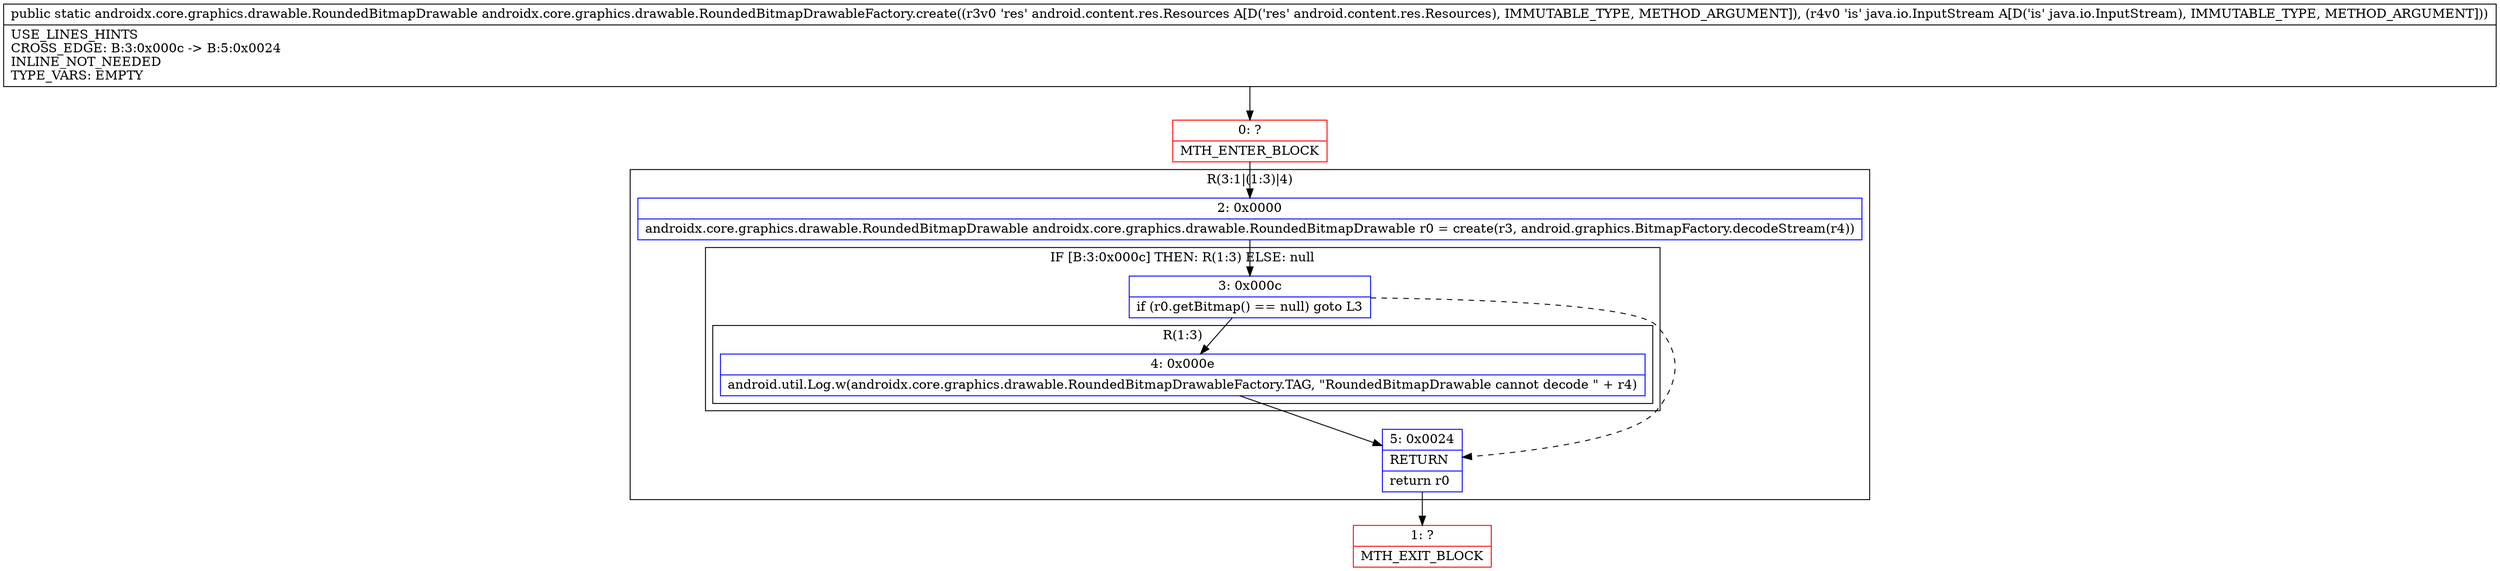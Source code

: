 digraph "CFG forandroidx.core.graphics.drawable.RoundedBitmapDrawableFactory.create(Landroid\/content\/res\/Resources;Ljava\/io\/InputStream;)Landroidx\/core\/graphics\/drawable\/RoundedBitmapDrawable;" {
subgraph cluster_Region_2076583628 {
label = "R(3:1|(1:3)|4)";
node [shape=record,color=blue];
Node_2 [shape=record,label="{2\:\ 0x0000|androidx.core.graphics.drawable.RoundedBitmapDrawable androidx.core.graphics.drawable.RoundedBitmapDrawable r0 = create(r3, android.graphics.BitmapFactory.decodeStream(r4))\l}"];
subgraph cluster_IfRegion_2091592053 {
label = "IF [B:3:0x000c] THEN: R(1:3) ELSE: null";
node [shape=record,color=blue];
Node_3 [shape=record,label="{3\:\ 0x000c|if (r0.getBitmap() == null) goto L3\l}"];
subgraph cluster_Region_64591125 {
label = "R(1:3)";
node [shape=record,color=blue];
Node_4 [shape=record,label="{4\:\ 0x000e|android.util.Log.w(androidx.core.graphics.drawable.RoundedBitmapDrawableFactory.TAG, \"RoundedBitmapDrawable cannot decode \" + r4)\l}"];
}
}
Node_5 [shape=record,label="{5\:\ 0x0024|RETURN\l|return r0\l}"];
}
Node_0 [shape=record,color=red,label="{0\:\ ?|MTH_ENTER_BLOCK\l}"];
Node_1 [shape=record,color=red,label="{1\:\ ?|MTH_EXIT_BLOCK\l}"];
MethodNode[shape=record,label="{public static androidx.core.graphics.drawable.RoundedBitmapDrawable androidx.core.graphics.drawable.RoundedBitmapDrawableFactory.create((r3v0 'res' android.content.res.Resources A[D('res' android.content.res.Resources), IMMUTABLE_TYPE, METHOD_ARGUMENT]), (r4v0 'is' java.io.InputStream A[D('is' java.io.InputStream), IMMUTABLE_TYPE, METHOD_ARGUMENT]))  | USE_LINES_HINTS\lCROSS_EDGE: B:3:0x000c \-\> B:5:0x0024\lINLINE_NOT_NEEDED\lTYPE_VARS: EMPTY\l}"];
MethodNode -> Node_0;Node_2 -> Node_3;
Node_3 -> Node_4;
Node_3 -> Node_5[style=dashed];
Node_4 -> Node_5;
Node_5 -> Node_1;
Node_0 -> Node_2;
}

